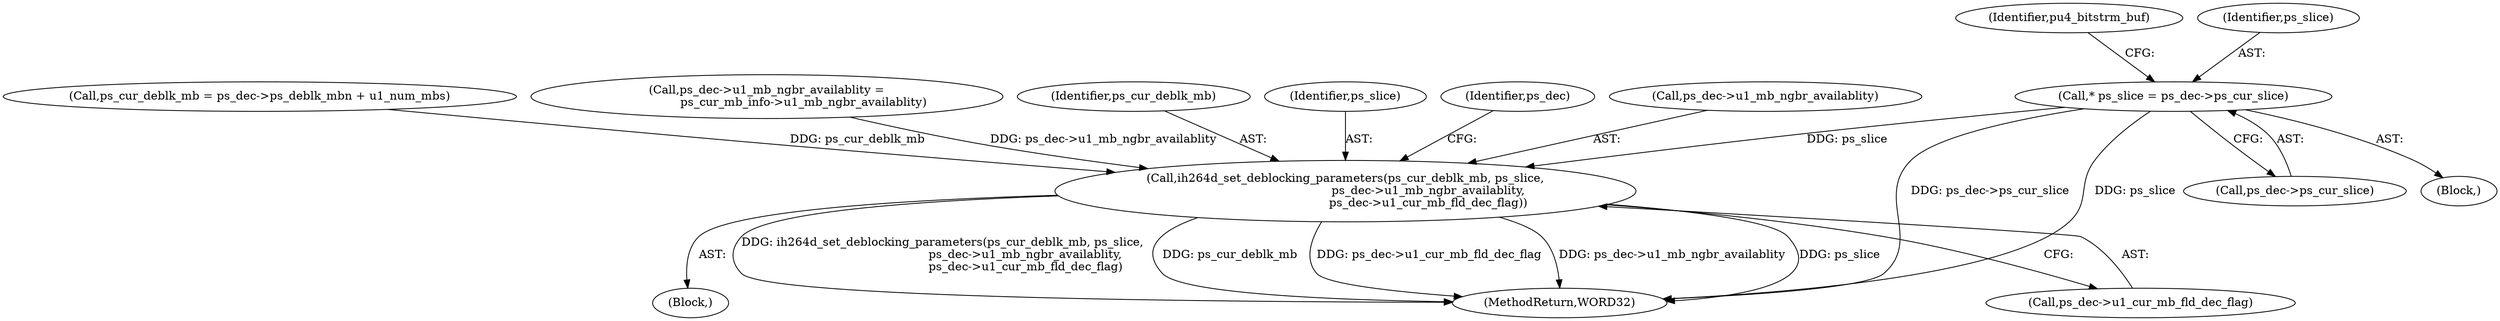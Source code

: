 digraph "0_Android_4a524d3a8ae9aa20c36430008e6bd429443f8f1d_1@pointer" {
"1000164" [label="(Call,* ps_slice = ps_dec->ps_cur_slice)"];
"1001008" [label="(Call,ih264d_set_deblocking_parameters(ps_cur_deblk_mb, ps_slice,\n                                             ps_dec->u1_mb_ngbr_availablity,\n                                             ps_dec->u1_cur_mb_fld_dec_flag))"];
"1000966" [label="(Call,ps_cur_deblk_mb = ps_dec->ps_deblk_mbn + u1_num_mbs)"];
"1001007" [label="(Block,)"];
"1000166" [label="(Call,ps_dec->ps_cur_slice)"];
"1000545" [label="(Call,ps_dec->u1_mb_ngbr_availablity =\n                    ps_cur_mb_info->u1_mb_ngbr_availablity)"];
"1001009" [label="(Identifier,ps_cur_deblk_mb)"];
"1001010" [label="(Identifier,ps_slice)"];
"1000164" [label="(Call,* ps_slice = ps_dec->ps_cur_slice)"];
"1001284" [label="(MethodReturn,WORD32)"];
"1001019" [label="(Identifier,ps_dec)"];
"1001008" [label="(Call,ih264d_set_deblocking_parameters(ps_cur_deblk_mb, ps_slice,\n                                             ps_dec->u1_mb_ngbr_availablity,\n                                             ps_dec->u1_cur_mb_fld_dec_flag))"];
"1001011" [label="(Call,ps_dec->u1_mb_ngbr_availablity)"];
"1000171" [label="(Identifier,pu4_bitstrm_buf)"];
"1001014" [label="(Call,ps_dec->u1_cur_mb_fld_dec_flag)"];
"1000165" [label="(Identifier,ps_slice)"];
"1000136" [label="(Block,)"];
"1000164" -> "1000136"  [label="AST: "];
"1000164" -> "1000166"  [label="CFG: "];
"1000165" -> "1000164"  [label="AST: "];
"1000166" -> "1000164"  [label="AST: "];
"1000171" -> "1000164"  [label="CFG: "];
"1000164" -> "1001284"  [label="DDG: ps_dec->ps_cur_slice"];
"1000164" -> "1001284"  [label="DDG: ps_slice"];
"1000164" -> "1001008"  [label="DDG: ps_slice"];
"1001008" -> "1001007"  [label="AST: "];
"1001008" -> "1001014"  [label="CFG: "];
"1001009" -> "1001008"  [label="AST: "];
"1001010" -> "1001008"  [label="AST: "];
"1001011" -> "1001008"  [label="AST: "];
"1001014" -> "1001008"  [label="AST: "];
"1001019" -> "1001008"  [label="CFG: "];
"1001008" -> "1001284"  [label="DDG: ih264d_set_deblocking_parameters(ps_cur_deblk_mb, ps_slice,\n                                             ps_dec->u1_mb_ngbr_availablity,\n                                             ps_dec->u1_cur_mb_fld_dec_flag)"];
"1001008" -> "1001284"  [label="DDG: ps_cur_deblk_mb"];
"1001008" -> "1001284"  [label="DDG: ps_dec->u1_cur_mb_fld_dec_flag"];
"1001008" -> "1001284"  [label="DDG: ps_dec->u1_mb_ngbr_availablity"];
"1001008" -> "1001284"  [label="DDG: ps_slice"];
"1000966" -> "1001008"  [label="DDG: ps_cur_deblk_mb"];
"1000545" -> "1001008"  [label="DDG: ps_dec->u1_mb_ngbr_availablity"];
}
